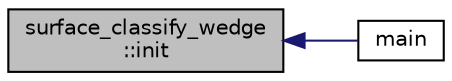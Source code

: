 digraph "surface_classify_wedge::init"
{
  edge [fontname="Helvetica",fontsize="10",labelfontname="Helvetica",labelfontsize="10"];
  node [fontname="Helvetica",fontsize="10",shape=record];
  rankdir="LR";
  Node1780 [label="surface_classify_wedge\l::init",height=0.2,width=0.4,color="black", fillcolor="grey75", style="filled", fontcolor="black"];
  Node1780 -> Node1781 [dir="back",color="midnightblue",fontsize="10",style="solid",fontname="Helvetica"];
  Node1781 [label="main",height=0.2,width=0.4,color="black", fillcolor="white", style="filled",URL="$df/df8/surface__classify_8_c.html#a217dbf8b442f20279ea00b898af96f52"];
}
